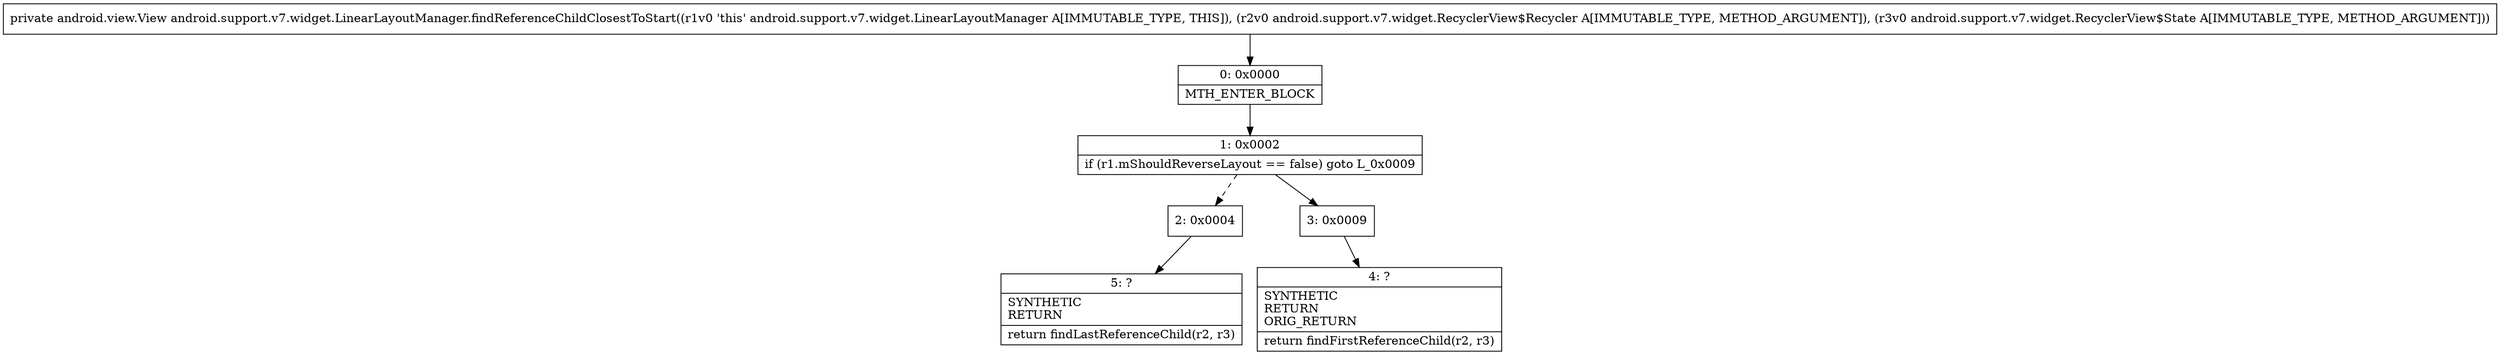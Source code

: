 digraph "CFG forandroid.support.v7.widget.LinearLayoutManager.findReferenceChildClosestToStart(Landroid\/support\/v7\/widget\/RecyclerView$Recycler;Landroid\/support\/v7\/widget\/RecyclerView$State;)Landroid\/view\/View;" {
Node_0 [shape=record,label="{0\:\ 0x0000|MTH_ENTER_BLOCK\l}"];
Node_1 [shape=record,label="{1\:\ 0x0002|if (r1.mShouldReverseLayout == false) goto L_0x0009\l}"];
Node_2 [shape=record,label="{2\:\ 0x0004}"];
Node_3 [shape=record,label="{3\:\ 0x0009}"];
Node_4 [shape=record,label="{4\:\ ?|SYNTHETIC\lRETURN\lORIG_RETURN\l|return findFirstReferenceChild(r2, r3)\l}"];
Node_5 [shape=record,label="{5\:\ ?|SYNTHETIC\lRETURN\l|return findLastReferenceChild(r2, r3)\l}"];
MethodNode[shape=record,label="{private android.view.View android.support.v7.widget.LinearLayoutManager.findReferenceChildClosestToStart((r1v0 'this' android.support.v7.widget.LinearLayoutManager A[IMMUTABLE_TYPE, THIS]), (r2v0 android.support.v7.widget.RecyclerView$Recycler A[IMMUTABLE_TYPE, METHOD_ARGUMENT]), (r3v0 android.support.v7.widget.RecyclerView$State A[IMMUTABLE_TYPE, METHOD_ARGUMENT])) }"];
MethodNode -> Node_0;
Node_0 -> Node_1;
Node_1 -> Node_2[style=dashed];
Node_1 -> Node_3;
Node_2 -> Node_5;
Node_3 -> Node_4;
}

